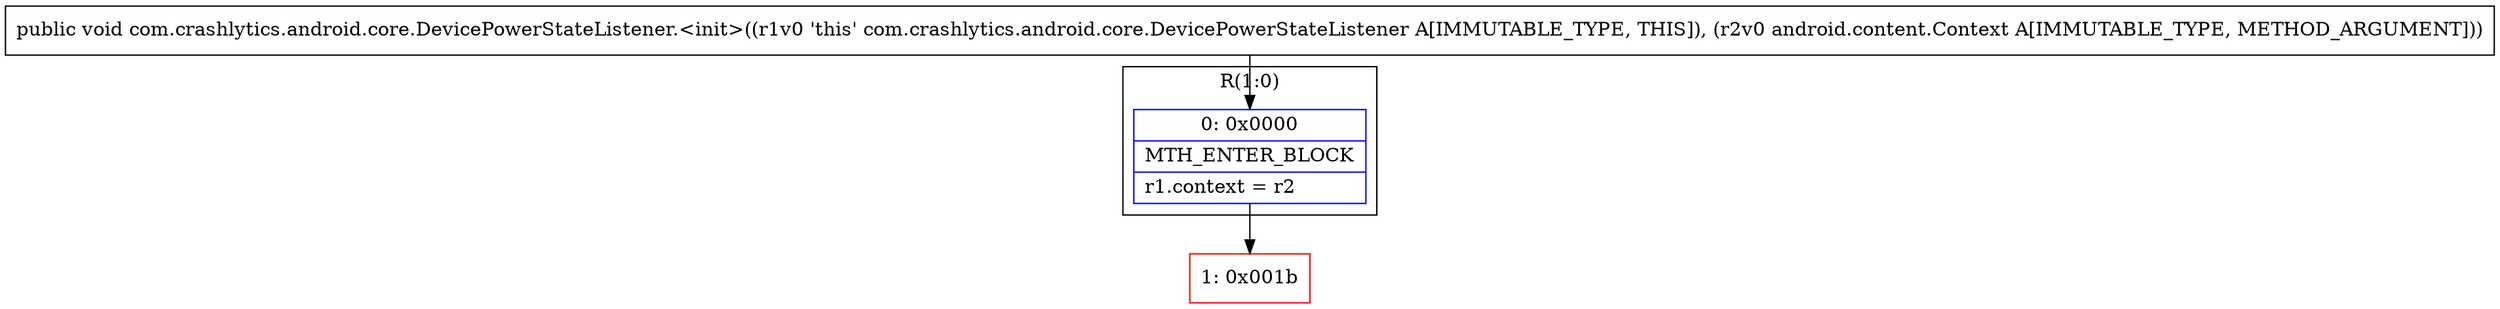 digraph "CFG forcom.crashlytics.android.core.DevicePowerStateListener.\<init\>(Landroid\/content\/Context;)V" {
subgraph cluster_Region_307141000 {
label = "R(1:0)";
node [shape=record,color=blue];
Node_0 [shape=record,label="{0\:\ 0x0000|MTH_ENTER_BLOCK\l|r1.context = r2\l}"];
}
Node_1 [shape=record,color=red,label="{1\:\ 0x001b}"];
MethodNode[shape=record,label="{public void com.crashlytics.android.core.DevicePowerStateListener.\<init\>((r1v0 'this' com.crashlytics.android.core.DevicePowerStateListener A[IMMUTABLE_TYPE, THIS]), (r2v0 android.content.Context A[IMMUTABLE_TYPE, METHOD_ARGUMENT])) }"];
MethodNode -> Node_0;
Node_0 -> Node_1;
}

